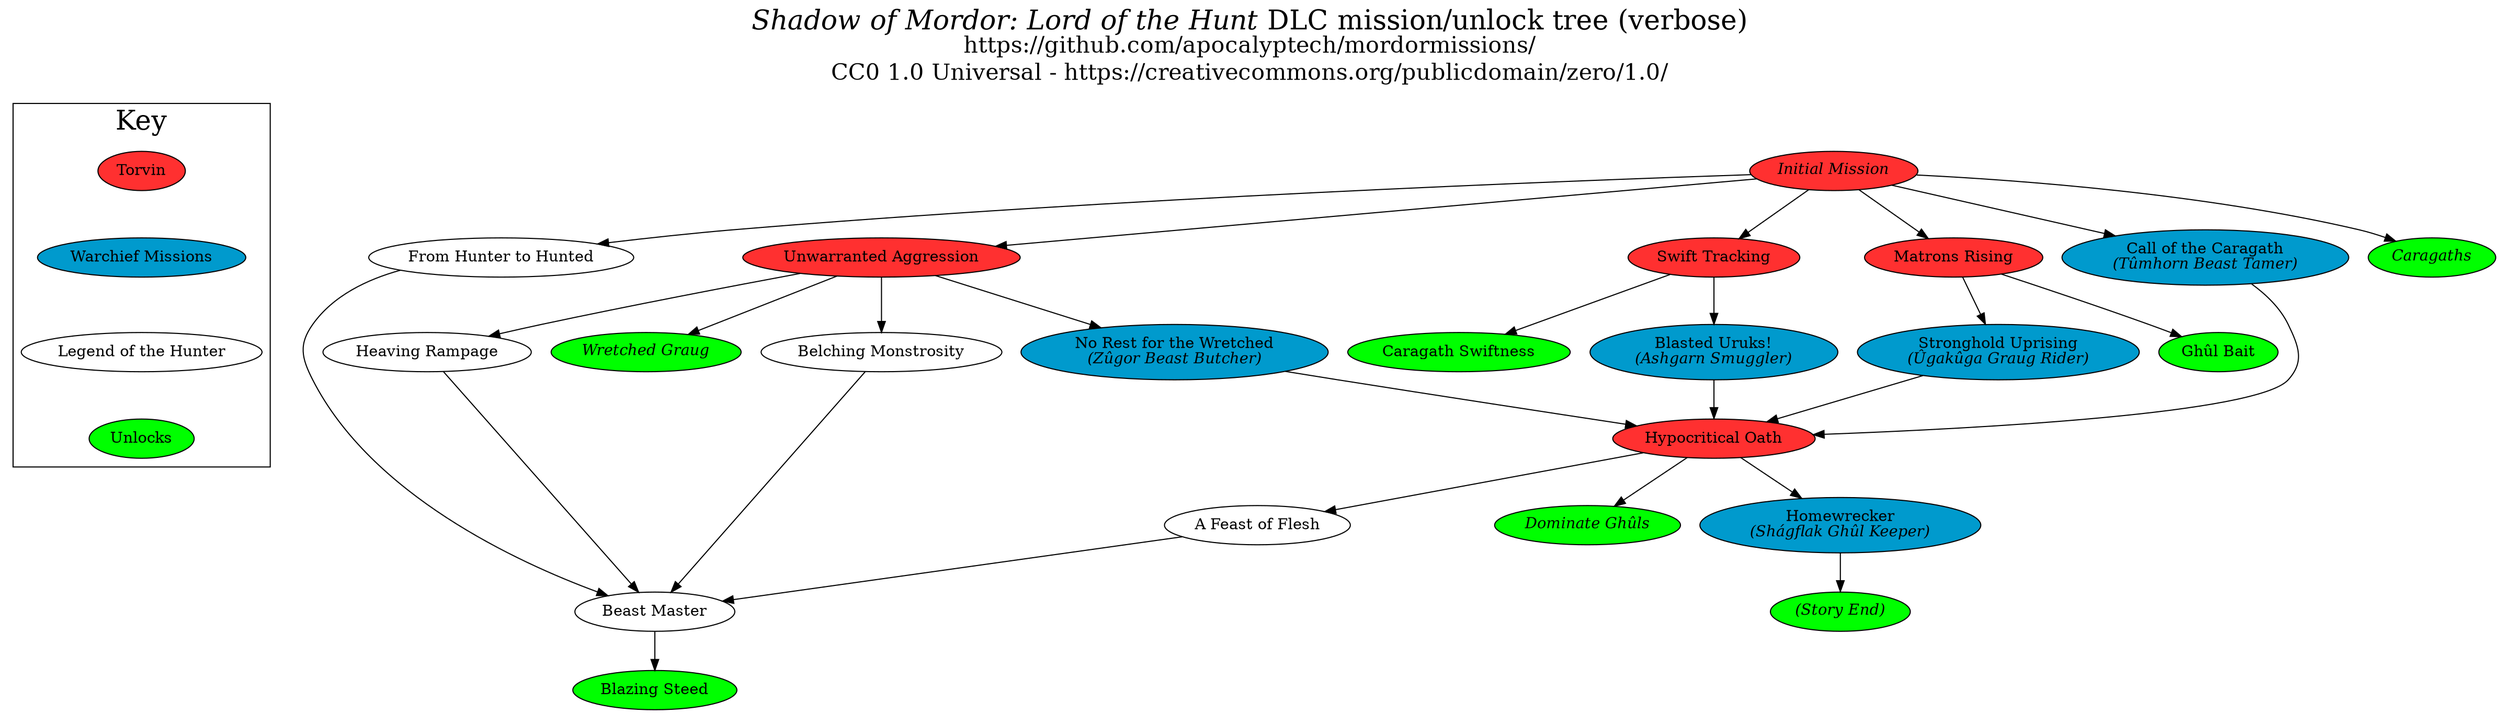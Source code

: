 // Compiled by CJ Kucera (pez@apocalyptech.com), March 2017
// https://github.com/apocalyptech/mordormissions/
//
// Released into public domain, or specifically CC0 1.0 Universal
// https://creativecommons.org/publicdomain/zero/1.0/

digraph hunt {

    // This version has separate nodes for mission unlocks.
    // See hunt_condensed.dot for a version which doesn't.

    labelloc = "t";
    fontsize = 25;
    label = <<i>Shadow of Mordor: Lord of the Hunt</i> DLC mission/unlock tree (verbose)<br/><sup>https://github.com/apocalyptech/mordormissions/<br/>CC0 1.0 Universal - https://creativecommons.org/publicdomain/zero/1.0/</sup>>;

    // Main storyline missions (Torvin)
    {
        node [style=filled fillcolor=firebrick1];

        label_main [label="Torvin"];

        initial [label=<<i>Initial Mission</i>>];
        swift [label="Swift Tracking"];
        aggression [label="Unwarranted Aggression"];
        matrons [label="Matrons Rising"];
        oath [label="Hypocritical Oath"];
    }

    // Warchief Missions (bosses)
    {
        node [style=filled fillcolor=deepskyblue3];

        label_warchief [label="Warchief Missions"];

        call [label=<Call of the Caragath<br/><i>(Tûmhorn Beast Tamer)</i>>];
        rest [label=<No Rest for the Wretched<br/><i>(Zûgor Beast Butcher)</i>>];
        blasted [label=<Blasted Uruks!<br/><i>(Ashgarn Smuggler)</i>>];
        homewrecker [label=<Homewrecker<br/><i>(Shágflak Ghûl Keeper)</i>>];
        stronghold [label=<Stronghold Uprising<br/><i>(Ûgakûga Graug Rider)</i>>];
    }

    // Legend of the hunter
    {
        node [style=filled fillcolor=white];

        label_legends [label="Legend of the Hunter"];

        belching [label="Belching Monstrosity"];
        master [label="Beast Master"];
        feast [label="A Feast of Flesh"];
        heaving [label="Heaving Rampage"];
        from_hunter [label="From Hunter to Hunted"];
    }

    // Unlocks
    {
        node [style=filled fillcolor=green];

        label_unlocks [label="Unlocks"];

        caragath [label=<<i>Caragaths</i>>];
        swiftness [label="Caragath Swiftness"];
        bait [label="Ghûl Bait"];
        wretched [label=<<i>Wretched Graug</i>>];
        blazing [label="Blazing Steed"];
        dominate_ghuls [label=<<i>Dominate Ghûls</i>>];
        story_end [label=<<i>(Story End)</i>>];
    }

    // Key
    subgraph cluster_key {
        edge[style=invis];
        label = "Key";
        label_main -> label_warchief -> label_legends -> label_unlocks;
    }

    // Missions
    initial -> swift;
    initial -> aggression;
    initial -> call;
    initial -> matrons;
    swift -> blasted;
    matrons -> stronghold;
    aggression -> rest;
    call -> oath;
    stronghold -> oath;
    rest -> oath;
    blasted -> oath;
    oath -> homewrecker;

    // Unlocks
    initial -> caragath;
    swift -> swiftness;
    aggression -> wretched;
    matrons -> bait;
    oath -> dominate_ghuls;
    homewrecker -> story_end;

    // Legends
    initial -> from_hunter;
    aggression -> belching;
    aggression -> heaving;
    oath -> feast;

    from_hunter -> master;
    belching -> master;
    feast -> master;
    heaving -> master;

    master -> blazing;

}
